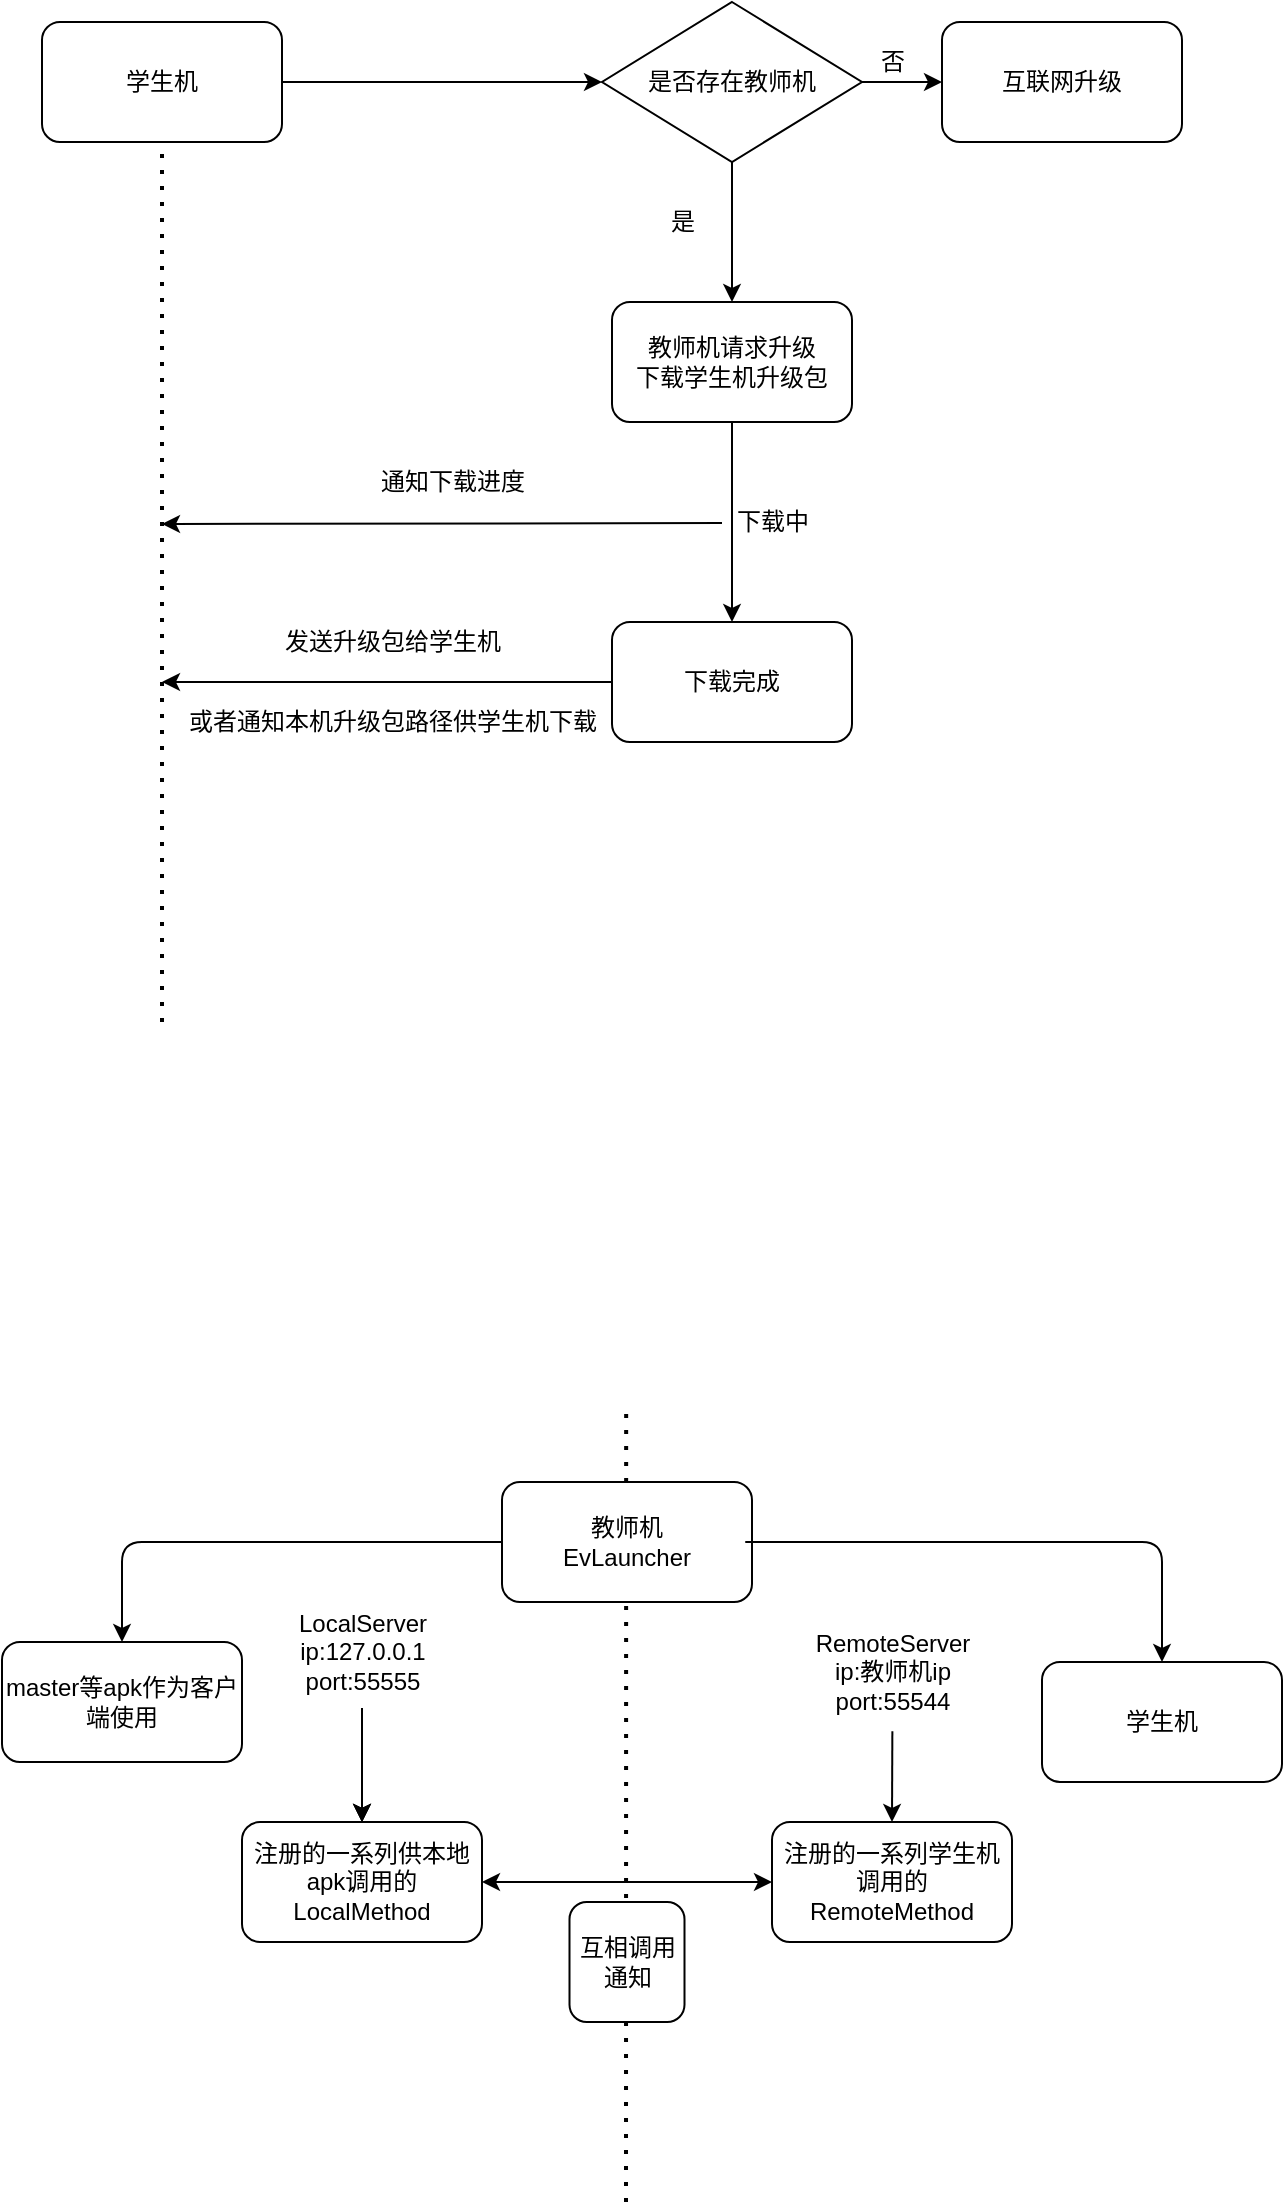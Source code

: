 <mxfile version="14.2.3" type="github">
  <diagram id="BNXDuKq572OTITvmgVyn" name="Page-1">
    <mxGraphModel dx="785" dy="512" grid="1" gridSize="10" guides="1" tooltips="1" connect="1" arrows="1" fold="1" page="1" pageScale="1" pageWidth="827" pageHeight="1169" math="0" shadow="0">
      <root>
        <mxCell id="0" />
        <mxCell id="1" parent="0" />
        <mxCell id="I2Jf-kGnw8Qhnhh_3Aru-21" value="" style="endArrow=none;dashed=1;html=1;dashPattern=1 3;strokeWidth=2;" edge="1" parent="1">
          <mxGeometry width="50" height="50" relative="1" as="geometry">
            <mxPoint x="322" y="1120" as="sourcePoint" />
            <mxPoint x="322.08" y="720" as="targetPoint" />
          </mxGeometry>
        </mxCell>
        <mxCell id="I2Jf-kGnw8Qhnhh_3Aru-1" value="学生机" style="rounded=1;whiteSpace=wrap;html=1;" vertex="1" parent="1">
          <mxGeometry x="30" y="30" width="120" height="60" as="geometry" />
        </mxCell>
        <mxCell id="I2Jf-kGnw8Qhnhh_3Aru-2" value="是否存在教师机" style="rhombus;whiteSpace=wrap;html=1;" vertex="1" parent="1">
          <mxGeometry x="310" y="20" width="130" height="80" as="geometry" />
        </mxCell>
        <mxCell id="I2Jf-kGnw8Qhnhh_3Aru-3" value="" style="endArrow=classic;html=1;exitX=1;exitY=0.5;exitDx=0;exitDy=0;" edge="1" parent="1" source="I2Jf-kGnw8Qhnhh_3Aru-1" target="I2Jf-kGnw8Qhnhh_3Aru-2">
          <mxGeometry width="50" height="50" relative="1" as="geometry">
            <mxPoint x="390" y="340" as="sourcePoint" />
            <mxPoint x="440" y="290" as="targetPoint" />
          </mxGeometry>
        </mxCell>
        <mxCell id="I2Jf-kGnw8Qhnhh_3Aru-4" value="" style="endArrow=classic;html=1;exitX=1;exitY=0.5;exitDx=0;exitDy=0;" edge="1" parent="1" source="I2Jf-kGnw8Qhnhh_3Aru-2">
          <mxGeometry width="50" height="50" relative="1" as="geometry">
            <mxPoint x="390" y="330" as="sourcePoint" />
            <mxPoint x="480" y="60" as="targetPoint" />
          </mxGeometry>
        </mxCell>
        <mxCell id="I2Jf-kGnw8Qhnhh_3Aru-5" value="否" style="text;html=1;align=center;verticalAlign=middle;resizable=0;points=[];autosize=1;" vertex="1" parent="1">
          <mxGeometry x="440" y="40" width="30" height="20" as="geometry" />
        </mxCell>
        <mxCell id="I2Jf-kGnw8Qhnhh_3Aru-6" value="" style="endArrow=classic;html=1;exitX=0.5;exitY=1;exitDx=0;exitDy=0;" edge="1" parent="1" source="I2Jf-kGnw8Qhnhh_3Aru-2">
          <mxGeometry width="50" height="50" relative="1" as="geometry">
            <mxPoint x="440" y="330" as="sourcePoint" />
            <mxPoint x="375" y="170" as="targetPoint" />
          </mxGeometry>
        </mxCell>
        <mxCell id="I2Jf-kGnw8Qhnhh_3Aru-7" value="是" style="text;html=1;align=center;verticalAlign=middle;resizable=0;points=[];autosize=1;" vertex="1" parent="1">
          <mxGeometry x="335" y="120" width="30" height="20" as="geometry" />
        </mxCell>
        <mxCell id="I2Jf-kGnw8Qhnhh_3Aru-8" value="互联网升级" style="rounded=1;whiteSpace=wrap;html=1;" vertex="1" parent="1">
          <mxGeometry x="480" y="30" width="120" height="60" as="geometry" />
        </mxCell>
        <mxCell id="I2Jf-kGnw8Qhnhh_3Aru-9" value="教师机请求升级&lt;br&gt;下载学生机升级包" style="rounded=1;whiteSpace=wrap;html=1;" vertex="1" parent="1">
          <mxGeometry x="315" y="170" width="120" height="60" as="geometry" />
        </mxCell>
        <mxCell id="I2Jf-kGnw8Qhnhh_3Aru-10" value="" style="endArrow=classic;html=1;exitX=0;exitY=0.525;exitDx=0;exitDy=0;exitPerimeter=0;" edge="1" parent="1" source="I2Jf-kGnw8Qhnhh_3Aru-14">
          <mxGeometry width="50" height="50" relative="1" as="geometry">
            <mxPoint x="370" y="281" as="sourcePoint" />
            <mxPoint x="90" y="281" as="targetPoint" />
            <Array as="points" />
          </mxGeometry>
        </mxCell>
        <mxCell id="I2Jf-kGnw8Qhnhh_3Aru-11" value="" style="endArrow=none;dashed=1;html=1;dashPattern=1 3;strokeWidth=2;entryX=0.5;entryY=1;entryDx=0;entryDy=0;" edge="1" parent="1" target="I2Jf-kGnw8Qhnhh_3Aru-1">
          <mxGeometry width="50" height="50" relative="1" as="geometry">
            <mxPoint x="90" y="530" as="sourcePoint" />
            <mxPoint x="440" y="280" as="targetPoint" />
          </mxGeometry>
        </mxCell>
        <mxCell id="I2Jf-kGnw8Qhnhh_3Aru-12" value="通知下载进度" style="text;html=1;align=center;verticalAlign=middle;resizable=0;points=[];autosize=1;" vertex="1" parent="1">
          <mxGeometry x="190" y="250" width="90" height="20" as="geometry" />
        </mxCell>
        <mxCell id="I2Jf-kGnw8Qhnhh_3Aru-13" value="" style="endArrow=classic;html=1;exitX=0.5;exitY=1;exitDx=0;exitDy=0;entryX=0.5;entryY=0;entryDx=0;entryDy=0;" edge="1" parent="1" source="I2Jf-kGnw8Qhnhh_3Aru-9" target="I2Jf-kGnw8Qhnhh_3Aru-15">
          <mxGeometry width="50" height="50" relative="1" as="geometry">
            <mxPoint x="440" y="330" as="sourcePoint" />
            <mxPoint x="375" y="320" as="targetPoint" />
          </mxGeometry>
        </mxCell>
        <mxCell id="I2Jf-kGnw8Qhnhh_3Aru-14" value="下载中" style="text;html=1;align=center;verticalAlign=middle;resizable=0;points=[];autosize=1;" vertex="1" parent="1">
          <mxGeometry x="370" y="270" width="50" height="20" as="geometry" />
        </mxCell>
        <mxCell id="I2Jf-kGnw8Qhnhh_3Aru-15" value="下载完成" style="rounded=1;whiteSpace=wrap;html=1;" vertex="1" parent="1">
          <mxGeometry x="315" y="330" width="120" height="60" as="geometry" />
        </mxCell>
        <mxCell id="I2Jf-kGnw8Qhnhh_3Aru-16" value="" style="endArrow=classic;html=1;exitX=0;exitY=0.5;exitDx=0;exitDy=0;" edge="1" parent="1" source="I2Jf-kGnw8Qhnhh_3Aru-15">
          <mxGeometry width="50" height="50" relative="1" as="geometry">
            <mxPoint x="390" y="330" as="sourcePoint" />
            <mxPoint x="90" y="360" as="targetPoint" />
          </mxGeometry>
        </mxCell>
        <mxCell id="I2Jf-kGnw8Qhnhh_3Aru-17" value="发送升级包给学生机" style="text;html=1;align=center;verticalAlign=middle;resizable=0;points=[];autosize=1;" vertex="1" parent="1">
          <mxGeometry x="145" y="330" width="120" height="20" as="geometry" />
        </mxCell>
        <mxCell id="I2Jf-kGnw8Qhnhh_3Aru-18" value="或者通知本机升级包路径供学生机下载" style="text;html=1;align=center;verticalAlign=middle;resizable=0;points=[];autosize=1;editable=1;resizeWidth=1;" vertex="1" parent="1">
          <mxGeometry x="95" y="370" width="220" height="20" as="geometry" />
        </mxCell>
        <mxCell id="I2Jf-kGnw8Qhnhh_3Aru-20" value="教师机&lt;br&gt;EvLauncher" style="rounded=1;whiteSpace=wrap;html=1;" vertex="1" parent="1">
          <mxGeometry x="260" y="760" width="125" height="60" as="geometry" />
        </mxCell>
        <mxCell id="I2Jf-kGnw8Qhnhh_3Aru-22" value="LocalServer&lt;br&gt;ip:127.0.0.1&lt;br&gt;port:55555" style="text;html=1;align=center;verticalAlign=middle;resizable=0;points=[];autosize=1;" vertex="1" parent="1">
          <mxGeometry x="150" y="820" width="80" height="50" as="geometry" />
        </mxCell>
        <mxCell id="I2Jf-kGnw8Qhnhh_3Aru-23" value="RemoteServer&lt;br&gt;ip:教师机ip&lt;br&gt;port:55544" style="text;html=1;align=center;verticalAlign=middle;resizable=0;points=[];autosize=1;" vertex="1" parent="1">
          <mxGeometry x="410" y="830" width="90" height="50" as="geometry" />
        </mxCell>
        <mxCell id="I2Jf-kGnw8Qhnhh_3Aru-24" value="" style="endArrow=classic;html=1;exitX=0;exitY=0.5;exitDx=0;exitDy=0;entryX=0.5;entryY=0;entryDx=0;entryDy=0;" edge="1" parent="1" source="I2Jf-kGnw8Qhnhh_3Aru-20" target="I2Jf-kGnw8Qhnhh_3Aru-25">
          <mxGeometry width="50" height="50" relative="1" as="geometry">
            <mxPoint x="340" y="930" as="sourcePoint" />
            <mxPoint x="120" y="840" as="targetPoint" />
            <Array as="points">
              <mxPoint x="70" y="790" />
            </Array>
          </mxGeometry>
        </mxCell>
        <mxCell id="I2Jf-kGnw8Qhnhh_3Aru-25" value="master等apk作为客户端使用" style="rounded=1;whiteSpace=wrap;html=1;" vertex="1" parent="1">
          <mxGeometry x="10" y="840" width="120" height="60" as="geometry" />
        </mxCell>
        <mxCell id="I2Jf-kGnw8Qhnhh_3Aru-26" value="学生机" style="rounded=1;whiteSpace=wrap;html=1;" vertex="1" parent="1">
          <mxGeometry x="530" y="850" width="120" height="60" as="geometry" />
        </mxCell>
        <mxCell id="I2Jf-kGnw8Qhnhh_3Aru-27" value="" style="endArrow=classic;html=1;exitX=1;exitY=0.5;exitDx=0;exitDy=0;entryX=0.5;entryY=0;entryDx=0;entryDy=0;" edge="1" parent="1" source="I2Jf-kGnw8Qhnhh_3Aru-20" target="I2Jf-kGnw8Qhnhh_3Aru-26">
          <mxGeometry width="50" height="50" relative="1" as="geometry">
            <mxPoint x="340" y="890" as="sourcePoint" />
            <mxPoint x="390" y="840" as="targetPoint" />
            <Array as="points">
              <mxPoint x="380" y="790" />
              <mxPoint x="590" y="790" />
            </Array>
          </mxGeometry>
        </mxCell>
        <mxCell id="I2Jf-kGnw8Qhnhh_3Aru-28" value="注册的一系列供本地apk调用的LocalMethod" style="rounded=1;whiteSpace=wrap;html=1;" vertex="1" parent="1">
          <mxGeometry x="130" y="930" width="120" height="60" as="geometry" />
        </mxCell>
        <mxCell id="I2Jf-kGnw8Qhnhh_3Aru-29" value="" style="endArrow=classic;html=1;exitX=0.5;exitY=1.06;exitDx=0;exitDy=0;exitPerimeter=0;entryX=0.5;entryY=0;entryDx=0;entryDy=0;" edge="1" parent="1" source="I2Jf-kGnw8Qhnhh_3Aru-22" target="I2Jf-kGnw8Qhnhh_3Aru-28">
          <mxGeometry width="50" height="50" relative="1" as="geometry">
            <mxPoint x="340" y="890" as="sourcePoint" />
            <mxPoint x="390" y="840" as="targetPoint" />
          </mxGeometry>
        </mxCell>
        <mxCell id="I2Jf-kGnw8Qhnhh_3Aru-30" value="注册的一系列学生机调用的RemoteMethod" style="rounded=1;whiteSpace=wrap;html=1;" vertex="1" parent="1">
          <mxGeometry x="395" y="930" width="120" height="60" as="geometry" />
        </mxCell>
        <mxCell id="I2Jf-kGnw8Qhnhh_3Aru-31" value="" style="endArrow=classic;html=1;exitX=0.5;exitY=1.06;exitDx=0;exitDy=0;exitPerimeter=0;entryX=0.5;entryY=0;entryDx=0;entryDy=0;" edge="1" parent="1" source="I2Jf-kGnw8Qhnhh_3Aru-22" target="I2Jf-kGnw8Qhnhh_3Aru-28">
          <mxGeometry width="50" height="50" relative="1" as="geometry">
            <mxPoint x="190" y="873.0" as="sourcePoint" />
            <mxPoint x="190" y="930" as="targetPoint" />
            <Array as="points">
              <mxPoint x="190" y="900" />
            </Array>
          </mxGeometry>
        </mxCell>
        <mxCell id="I2Jf-kGnw8Qhnhh_3Aru-32" value="" style="endArrow=classic;html=1;exitX=0.5;exitY=1.06;exitDx=0;exitDy=0;exitPerimeter=0;entryX=0.5;entryY=0;entryDx=0;entryDy=0;" edge="1" parent="1" source="I2Jf-kGnw8Qhnhh_3Aru-22" target="I2Jf-kGnw8Qhnhh_3Aru-28">
          <mxGeometry width="50" height="50" relative="1" as="geometry">
            <mxPoint x="190" y="873.0" as="sourcePoint" />
            <mxPoint x="190" y="930" as="targetPoint" />
            <Array as="points" />
          </mxGeometry>
        </mxCell>
        <mxCell id="I2Jf-kGnw8Qhnhh_3Aru-33" value="" style="endArrow=classic;html=1;exitX=0.502;exitY=1.093;exitDx=0;exitDy=0;exitPerimeter=0;entryX=0.5;entryY=0;entryDx=0;entryDy=0;" edge="1" parent="1" source="I2Jf-kGnw8Qhnhh_3Aru-23" target="I2Jf-kGnw8Qhnhh_3Aru-30">
          <mxGeometry width="50" height="50" relative="1" as="geometry">
            <mxPoint x="340" y="870" as="sourcePoint" />
            <mxPoint x="390" y="820" as="targetPoint" />
          </mxGeometry>
        </mxCell>
        <mxCell id="I2Jf-kGnw8Qhnhh_3Aru-34" value="" style="endArrow=classic;startArrow=classic;html=1;exitX=1;exitY=0.5;exitDx=0;exitDy=0;entryX=0;entryY=0.5;entryDx=0;entryDy=0;" edge="1" parent="1" source="I2Jf-kGnw8Qhnhh_3Aru-28" target="I2Jf-kGnw8Qhnhh_3Aru-30">
          <mxGeometry width="50" height="50" relative="1" as="geometry">
            <mxPoint x="340" y="870" as="sourcePoint" />
            <mxPoint x="390" y="960" as="targetPoint" />
          </mxGeometry>
        </mxCell>
        <mxCell id="I2Jf-kGnw8Qhnhh_3Aru-36" value="互相调用通知" style="rounded=1;whiteSpace=wrap;html=1;" vertex="1" parent="1">
          <mxGeometry x="293.75" y="970" width="57.5" height="60" as="geometry" />
        </mxCell>
      </root>
    </mxGraphModel>
  </diagram>
</mxfile>
